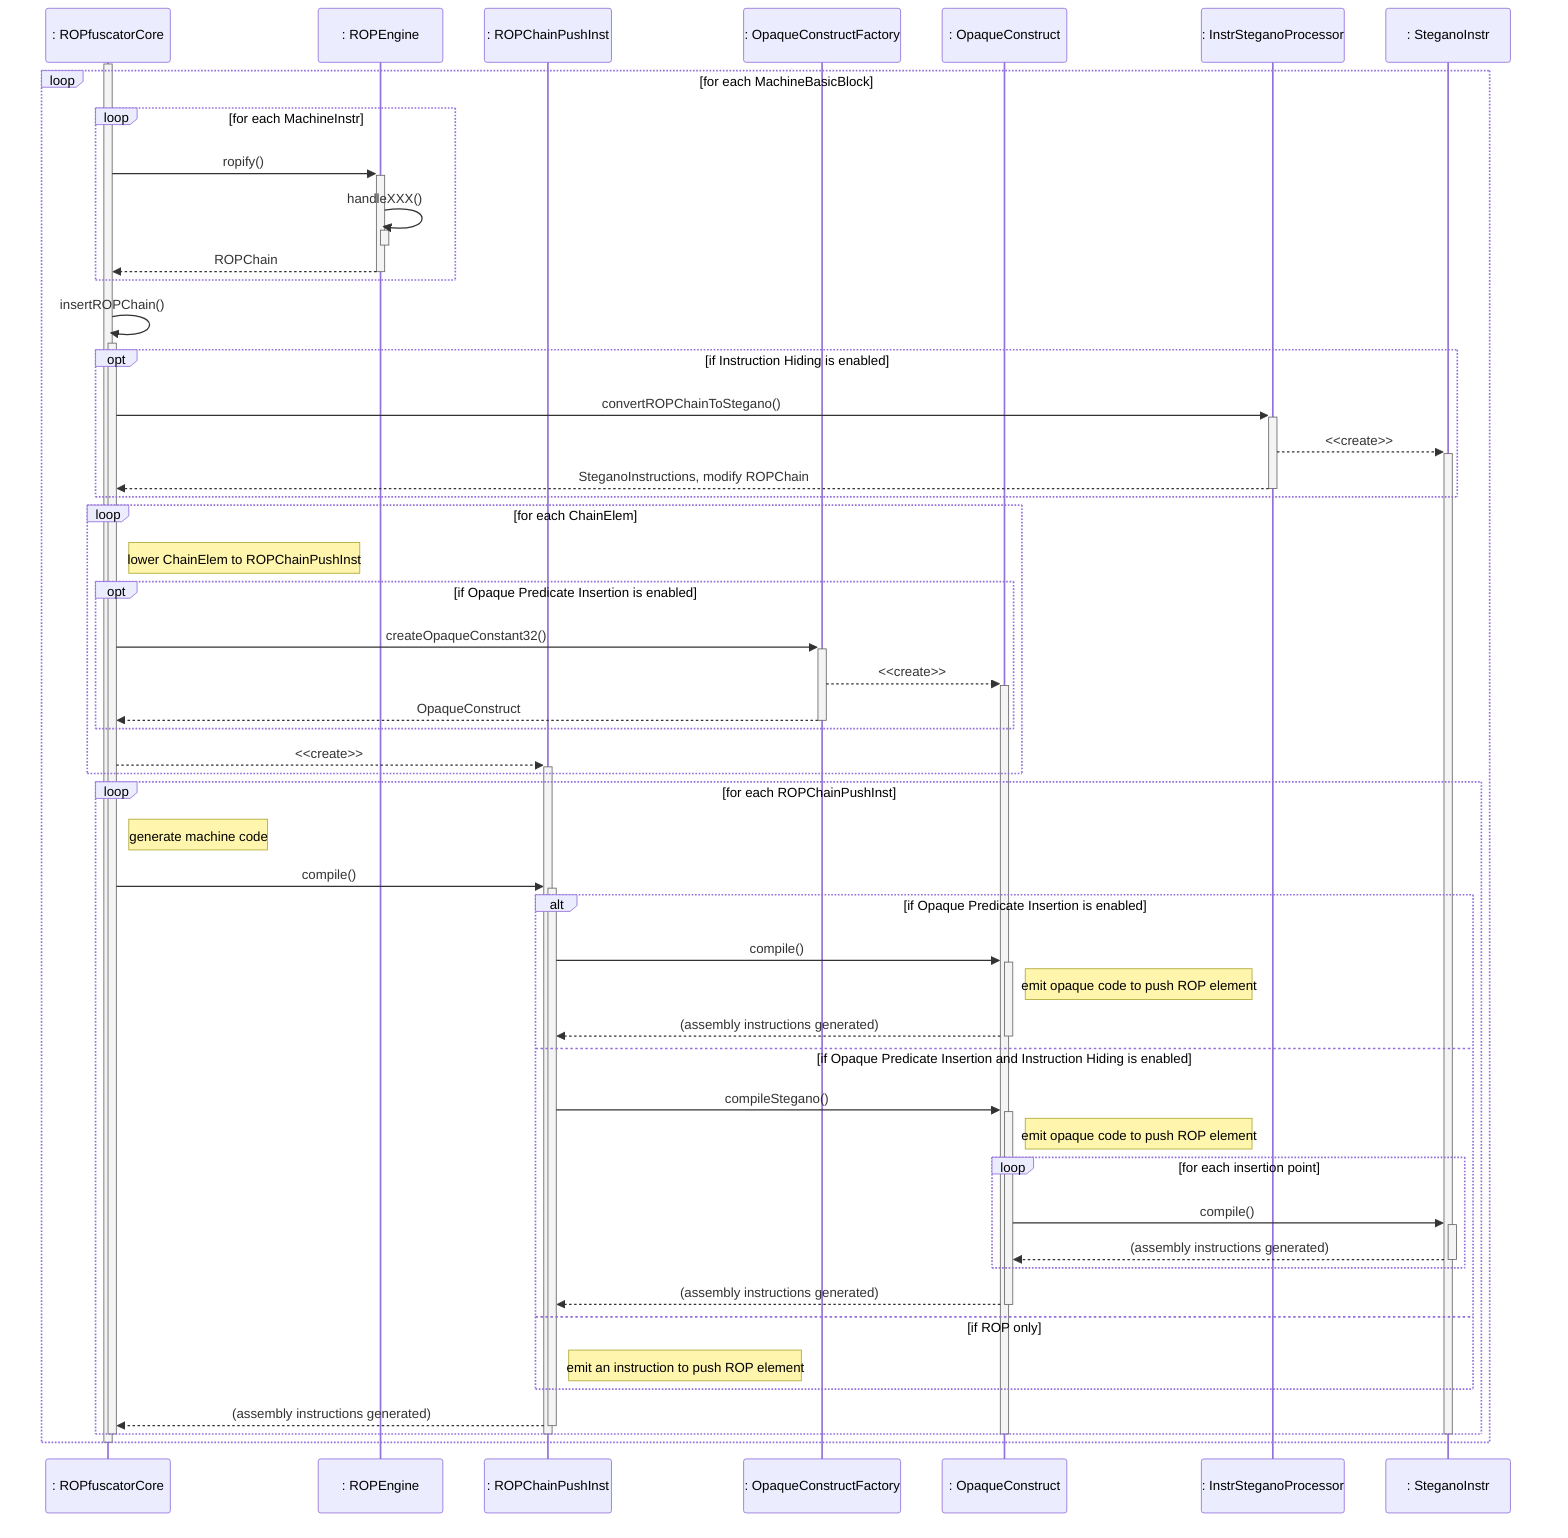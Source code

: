 %% Mermaid UML diagram
sequenceDiagram

participant Core as : ROPfuscatorCore
participant ROP  as : ROPEngine
participant RCPI as : ROPChainPushInst
participant OPCF as : OpaqueConstructFactory
participant OPC  as : OpaqueConstruct
participant IH   as : InstrSteganoProcessor
participant IHI  as : SteganoInstr

activate Core
loop for each MachineBasicBlock
loop for each MachineInstr
Core ->>  + ROP  : ropify()
ROP  ->>    ROP  : handleXXX()
activate    ROP
deactivate  ROP
ROP  -->> - Core : ROPChain
end
Core ->>  + Core : insertROPChain()

opt if Instruction Hiding is enabled
Core ->>  + IH   : convertROPChainToStegano()
IH   -->> + IHI  : <<create>>
IH   -->> - Core : SteganoInstructions, modify ROPChain
end

loop for each ChainElem
Note right of Core : lower ChainElem to ROPChainPushInst
opt if Opaque Predicate Insertion is enabled
Core ->>  + OPCF : createOpaqueConstant32()
OPCF -->> + OPC  : <<create>>
OPCF -->> - Core : OpaqueConstruct
end
Core -->> + RCPI : <<create>>
end

loop for each ROPChainPushInst
Note right of Core : generate machine code
Core ->>  + RCPI : compile()
alt if Opaque Predicate Insertion is enabled
RCPI ->>  + OPC  : compile()
Note right of OPC : emit opaque code to push ROP element
OPC  -->> - RCPI : (assembly instructions generated)
else if Opaque Predicate Insertion and Instruction Hiding is enabled
RCPI ->>  + OPC  : compileStegano()
Note right of OPC : emit opaque code to push ROP element
loop for each insertion point
OPC  ->>  + IHI  : compile()
IHI  -->> - OPC  : (assembly instructions generated)
end
OPC  -->> - RCPI : (assembly instructions generated)
else if ROP only
Note right of RCPI : emit an instruction to push ROP element
end
RCPI -->> - Core : (assembly instructions generated)
end

deactivate  IHI
deactivate  OPC
deactivate  RCPI
deactivate  Core
end
deactivate  Core